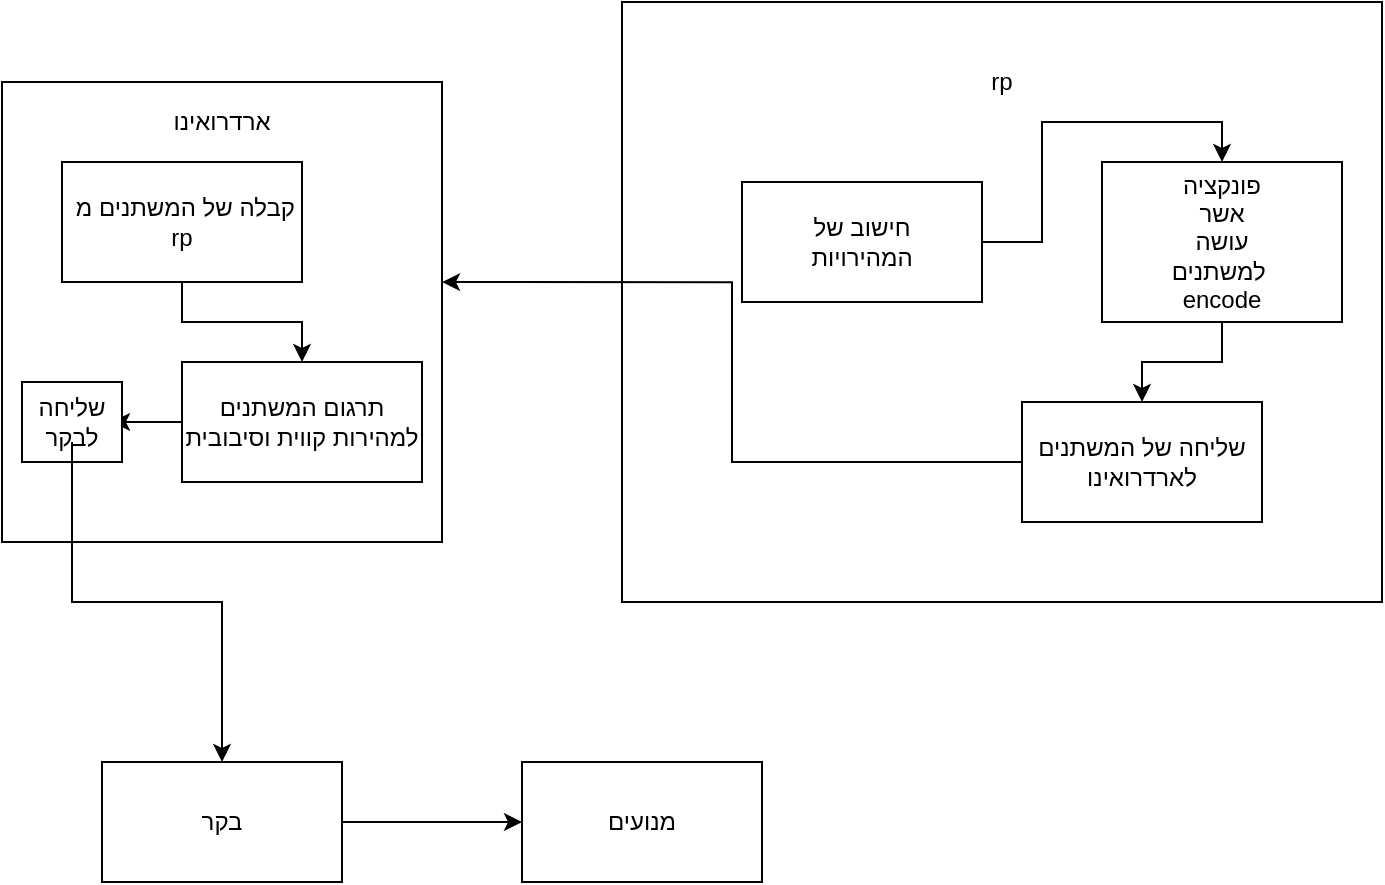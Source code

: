 <mxfile version="14.6.13" type="device"><diagram id="i5xrYVztPj4iOWVOu7ex" name="Page-1"><mxGraphModel dx="1422" dy="832" grid="1" gridSize="10" guides="1" tooltips="1" connect="1" arrows="1" fold="1" page="1" pageScale="1" pageWidth="827" pageHeight="1169" math="0" shadow="0"><root><mxCell id="0"/><mxCell id="1" parent="0"/><mxCell id="ZuiykjAqp3Y_2p_yLXbw-1" value="" style="rounded=0;whiteSpace=wrap;html=1;" vertex="1" parent="1"><mxGeometry x="390" y="40" width="380" height="300" as="geometry"/></mxCell><mxCell id="ZuiykjAqp3Y_2p_yLXbw-2" value="rp" style="text;html=1;strokeColor=none;fillColor=none;align=center;verticalAlign=middle;whiteSpace=wrap;rounded=0;" vertex="1" parent="1"><mxGeometry x="560" y="70" width="40" height="20" as="geometry"/></mxCell><mxCell id="ZuiykjAqp3Y_2p_yLXbw-8" style="edgeStyle=orthogonalEdgeStyle;rounded=0;orthogonalLoop=1;jettySize=auto;html=1;entryX=0.5;entryY=0;entryDx=0;entryDy=0;" edge="1" parent="1" source="ZuiykjAqp3Y_2p_yLXbw-3" target="ZuiykjAqp3Y_2p_yLXbw-6"><mxGeometry relative="1" as="geometry"/></mxCell><mxCell id="ZuiykjAqp3Y_2p_yLXbw-3" value="" style="rounded=0;whiteSpace=wrap;html=1;" vertex="1" parent="1"><mxGeometry x="450" y="130" width="120" height="60" as="geometry"/></mxCell><mxCell id="ZuiykjAqp3Y_2p_yLXbw-4" value="חישוב של המהירויות" style="text;html=1;strokeColor=none;fillColor=none;align=center;verticalAlign=middle;whiteSpace=wrap;rounded=0;" vertex="1" parent="1"><mxGeometry x="490" y="150" width="40" height="20" as="geometry"/></mxCell><mxCell id="ZuiykjAqp3Y_2p_yLXbw-11" style="edgeStyle=orthogonalEdgeStyle;rounded=0;orthogonalLoop=1;jettySize=auto;html=1;" edge="1" parent="1" source="ZuiykjAqp3Y_2p_yLXbw-6" target="ZuiykjAqp3Y_2p_yLXbw-9"><mxGeometry relative="1" as="geometry"/></mxCell><mxCell id="ZuiykjAqp3Y_2p_yLXbw-6" value="" style="rounded=0;whiteSpace=wrap;html=1;" vertex="1" parent="1"><mxGeometry x="630" y="120" width="120" height="80" as="geometry"/></mxCell><mxCell id="ZuiykjAqp3Y_2p_yLXbw-7" value="פונקציה אשר עושה למשתנים&amp;nbsp;&lt;br&gt;encode" style="text;html=1;strokeColor=none;fillColor=none;align=center;verticalAlign=middle;whiteSpace=wrap;rounded=0;" vertex="1" parent="1"><mxGeometry x="670" y="150" width="40" height="20" as="geometry"/></mxCell><mxCell id="ZuiykjAqp3Y_2p_yLXbw-18" style="edgeStyle=orthogonalEdgeStyle;rounded=0;orthogonalLoop=1;jettySize=auto;html=1;entryX=1;entryY=0.435;entryDx=0;entryDy=0;entryPerimeter=0;" edge="1" parent="1" source="ZuiykjAqp3Y_2p_yLXbw-9" target="ZuiykjAqp3Y_2p_yLXbw-12"><mxGeometry relative="1" as="geometry"/></mxCell><mxCell id="ZuiykjAqp3Y_2p_yLXbw-9" value="שליחה של המשתנים לארדרואינו" style="rounded=0;whiteSpace=wrap;html=1;" vertex="1" parent="1"><mxGeometry x="590" y="240" width="120" height="60" as="geometry"/></mxCell><mxCell id="ZuiykjAqp3Y_2p_yLXbw-12" value="" style="rounded=0;whiteSpace=wrap;html=1;" vertex="1" parent="1"><mxGeometry x="80" y="80" width="220" height="230" as="geometry"/></mxCell><mxCell id="ZuiykjAqp3Y_2p_yLXbw-25" style="edgeStyle=orthogonalEdgeStyle;rounded=0;orthogonalLoop=1;jettySize=auto;html=1;entryX=0.5;entryY=0;entryDx=0;entryDy=0;" edge="1" parent="1" source="ZuiykjAqp3Y_2p_yLXbw-13" target="ZuiykjAqp3Y_2p_yLXbw-19"><mxGeometry relative="1" as="geometry"/></mxCell><mxCell id="ZuiykjAqp3Y_2p_yLXbw-13" value="&lt;span&gt;&amp;nbsp;קבלה של המשתנים מ&lt;br&gt;rp&lt;br&gt;&lt;/span&gt;" style="rounded=0;whiteSpace=wrap;html=1;" vertex="1" parent="1"><mxGeometry x="110" y="120" width="120" height="60" as="geometry"/></mxCell><mxCell id="ZuiykjAqp3Y_2p_yLXbw-14" value="ארדרואינו" style="text;html=1;strokeColor=none;fillColor=none;align=center;verticalAlign=middle;whiteSpace=wrap;rounded=0;" vertex="1" parent="1"><mxGeometry x="170" y="90" width="40" height="20" as="geometry"/></mxCell><mxCell id="ZuiykjAqp3Y_2p_yLXbw-24" style="edgeStyle=orthogonalEdgeStyle;rounded=0;orthogonalLoop=1;jettySize=auto;html=1;entryX=1;entryY=0.5;entryDx=0;entryDy=0;" edge="1" parent="1" source="ZuiykjAqp3Y_2p_yLXbw-19" target="ZuiykjAqp3Y_2p_yLXbw-22"><mxGeometry relative="1" as="geometry"/></mxCell><mxCell id="ZuiykjAqp3Y_2p_yLXbw-19" value="תרגום המשתנים למהירות קווית וסיבובית" style="rounded=0;whiteSpace=wrap;html=1;" vertex="1" parent="1"><mxGeometry x="170" y="220" width="120" height="60" as="geometry"/></mxCell><mxCell id="ZuiykjAqp3Y_2p_yLXbw-21" value="" style="rounded=0;whiteSpace=wrap;html=1;" vertex="1" parent="1"><mxGeometry x="90" y="230" width="50" height="40" as="geometry"/></mxCell><mxCell id="ZuiykjAqp3Y_2p_yLXbw-29" style="edgeStyle=orthogonalEdgeStyle;rounded=0;orthogonalLoop=1;jettySize=auto;html=1;entryX=0.5;entryY=0;entryDx=0;entryDy=0;" edge="1" parent="1" source="ZuiykjAqp3Y_2p_yLXbw-22" target="ZuiykjAqp3Y_2p_yLXbw-26"><mxGeometry relative="1" as="geometry"/></mxCell><mxCell id="ZuiykjAqp3Y_2p_yLXbw-22" value="שליחה&lt;br&gt;לבקר" style="text;html=1;strokeColor=none;fillColor=none;align=center;verticalAlign=middle;whiteSpace=wrap;rounded=0;" vertex="1" parent="1"><mxGeometry x="95" y="240" width="40" height="20" as="geometry"/></mxCell><mxCell id="ZuiykjAqp3Y_2p_yLXbw-31" style="edgeStyle=orthogonalEdgeStyle;rounded=0;orthogonalLoop=1;jettySize=auto;html=1;entryX=0;entryY=0.5;entryDx=0;entryDy=0;" edge="1" parent="1" source="ZuiykjAqp3Y_2p_yLXbw-26" target="ZuiykjAqp3Y_2p_yLXbw-30"><mxGeometry relative="1" as="geometry"/></mxCell><mxCell id="ZuiykjAqp3Y_2p_yLXbw-26" value="" style="rounded=0;whiteSpace=wrap;html=1;" vertex="1" parent="1"><mxGeometry x="130" y="420" width="120" height="60" as="geometry"/></mxCell><mxCell id="ZuiykjAqp3Y_2p_yLXbw-27" value="בקר" style="text;html=1;strokeColor=none;fillColor=none;align=center;verticalAlign=middle;whiteSpace=wrap;rounded=0;" vertex="1" parent="1"><mxGeometry x="170" y="440" width="40" height="20" as="geometry"/></mxCell><mxCell id="ZuiykjAqp3Y_2p_yLXbw-30" value="מנועים" style="rounded=0;whiteSpace=wrap;html=1;" vertex="1" parent="1"><mxGeometry x="340" y="420" width="120" height="60" as="geometry"/></mxCell></root></mxGraphModel></diagram></mxfile>